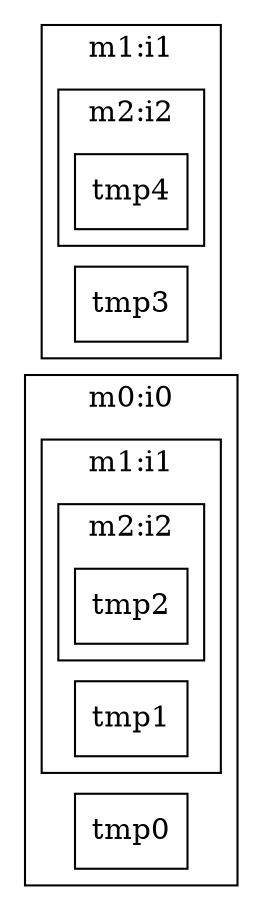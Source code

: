 
digraph {
    rankdir="LR";
    overlap = false;
    splines = true;
    node [shape = box];
    edge [labelfloat=false];

subgraph cluster0 {
  graph [label = "m0:i0"];
tmp0;
subgraph cluster1 {
  graph [label = "m1:i1"];
tmp1;
subgraph cluster2 {
  graph [label = "m2:i2"];
tmp2;
}
}
}
subgraph cluster3 {
  graph [label = "m1:i1"];
tmp3;
subgraph cluster4 {
  graph [label = "m2:i2"];
tmp4;
}
}
}
